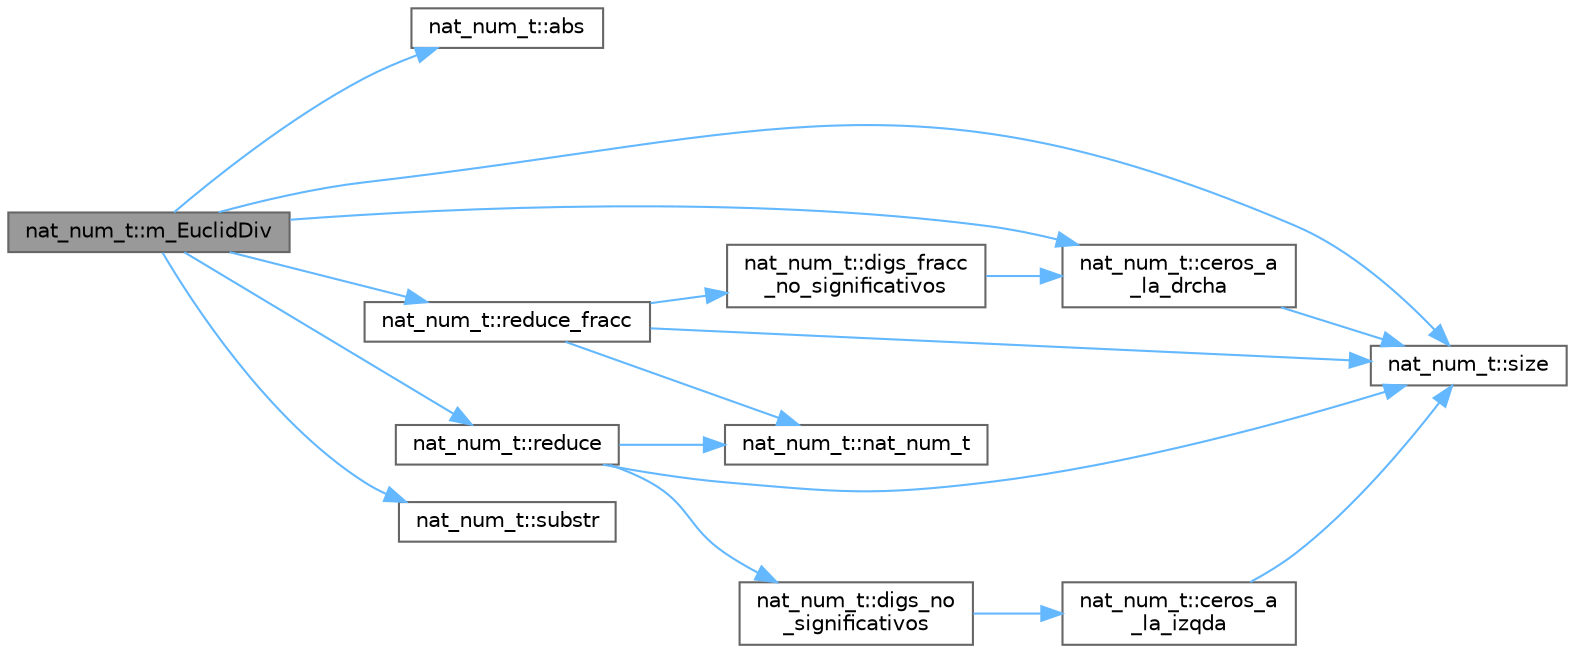 digraph "nat_num_t::m_EuclidDiv"
{
 // INTERACTIVE_SVG=YES
 // LATEX_PDF_SIZE
  bgcolor="transparent";
  edge [fontname=Helvetica,fontsize=10,labelfontname=Helvetica,labelfontsize=10];
  node [fontname=Helvetica,fontsize=10,shape=box,height=0.2,width=0.4];
  rankdir="LR";
  Node1 [label="nat_num_t::m_EuclidDiv",height=0.2,width=0.4,color="gray40", fillcolor="grey60", style="filled", fontcolor="black",tooltip=" "];
  Node1 -> Node2 [color="steelblue1",style="solid"];
  Node2 [label="nat_num_t::abs",height=0.2,width=0.4,color="grey40", fillcolor="white", style="filled",URL="$classnat__num__t.html#a5884ef039a920a6cd34409885551d33a",tooltip=" "];
  Node1 -> Node3 [color="steelblue1",style="solid"];
  Node3 [label="nat_num_t::ceros_a\l_la_drcha",height=0.2,width=0.4,color="grey40", fillcolor="white", style="filled",URL="$classnat__num__t.html#a386e6f8d5f8b23ea4ac327c3f3a33d61",tooltip=" "];
  Node3 -> Node4 [color="steelblue1",style="solid"];
  Node4 [label="nat_num_t::size",height=0.2,width=0.4,color="grey40", fillcolor="white", style="filled",URL="$classnat__num__t.html#a3f420ff49cf6b55ef38936b2035a4071",tooltip=" "];
  Node1 -> Node5 [color="steelblue1",style="solid"];
  Node5 [label="nat_num_t::reduce",height=0.2,width=0.4,color="grey40", fillcolor="white", style="filled",URL="$classnat__num__t.html#a5a1e29dfd320bf08016a2f0227621f0d",tooltip=" "];
  Node5 -> Node6 [color="steelblue1",style="solid"];
  Node6 [label="nat_num_t::digs_no\l_significativos",height=0.2,width=0.4,color="grey40", fillcolor="white", style="filled",URL="$classnat__num__t.html#a14b63725918fba3ba1f731c3cda4b6ca",tooltip=" "];
  Node6 -> Node7 [color="steelblue1",style="solid"];
  Node7 [label="nat_num_t::ceros_a\l_la_izqda",height=0.2,width=0.4,color="grey40", fillcolor="white", style="filled",URL="$classnat__num__t.html#a2a7eae79a48f9b29a40c9103cfac72d7",tooltip=" "];
  Node7 -> Node4 [color="steelblue1",style="solid"];
  Node5 -> Node8 [color="steelblue1",style="solid"];
  Node8 [label="nat_num_t::nat_num_t",height=0.2,width=0.4,color="grey40", fillcolor="white", style="filled",URL="$classnat__num__t.html#a8f8bdd2355aab6b9b24f4c87cd68f5b7",tooltip=" "];
  Node5 -> Node4 [color="steelblue1",style="solid"];
  Node1 -> Node9 [color="steelblue1",style="solid"];
  Node9 [label="nat_num_t::reduce_fracc",height=0.2,width=0.4,color="grey40", fillcolor="white", style="filled",URL="$classnat__num__t.html#a52b809b6182fe1ae3ceb43114ce7a0dc",tooltip=" "];
  Node9 -> Node10 [color="steelblue1",style="solid"];
  Node10 [label="nat_num_t::digs_fracc\l_no_significativos",height=0.2,width=0.4,color="grey40", fillcolor="white", style="filled",URL="$classnat__num__t.html#a5a50025c599c9230b0ad18badc673e37",tooltip=" "];
  Node10 -> Node3 [color="steelblue1",style="solid"];
  Node9 -> Node8 [color="steelblue1",style="solid"];
  Node9 -> Node4 [color="steelblue1",style="solid"];
  Node1 -> Node4 [color="steelblue1",style="solid"];
  Node1 -> Node11 [color="steelblue1",style="solid"];
  Node11 [label="nat_num_t::substr",height=0.2,width=0.4,color="grey40", fillcolor="white", style="filled",URL="$classnat__num__t.html#a04b3864005da7d30b79ebdb0b4529bcc",tooltip=" "];
}
